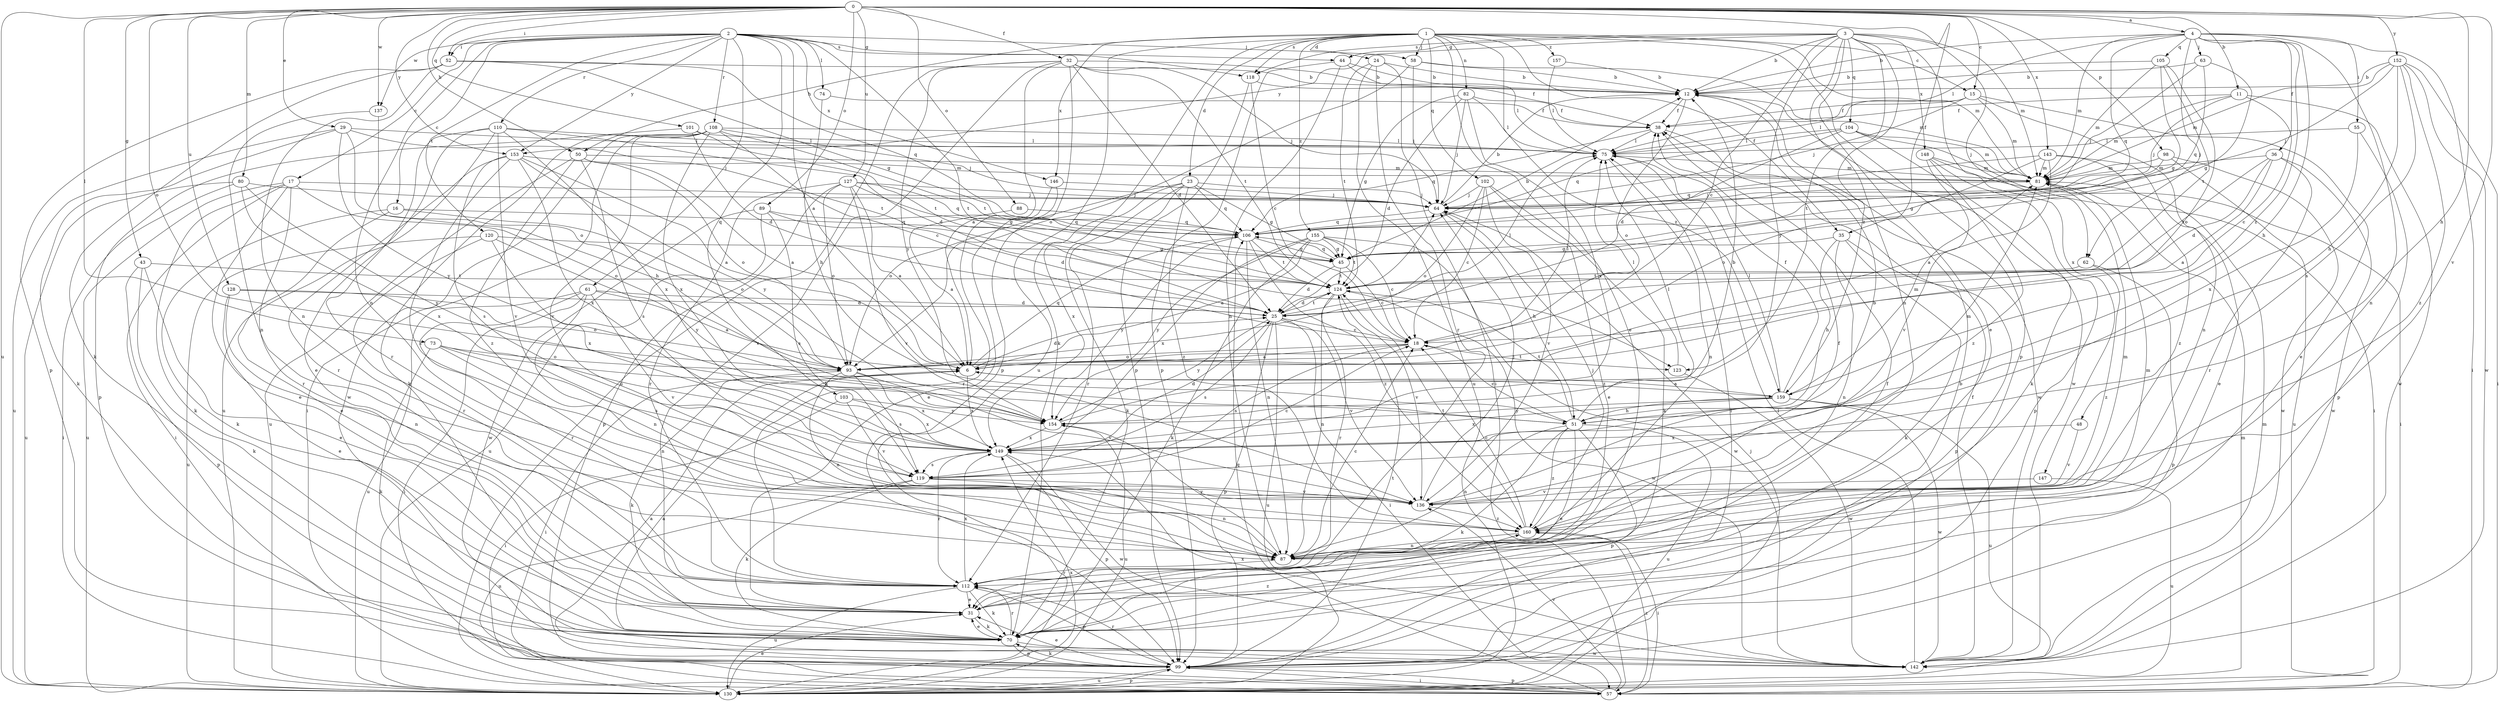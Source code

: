 strict digraph  {
0;
1;
2;
3;
4;
6;
11;
12;
15;
16;
17;
18;
23;
24;
25;
29;
31;
32;
35;
36;
38;
43;
44;
45;
48;
50;
51;
52;
55;
57;
58;
61;
62;
63;
64;
70;
73;
74;
75;
80;
81;
82;
87;
88;
89;
93;
98;
99;
101;
102;
103;
104;
105;
106;
108;
110;
112;
118;
119;
120;
123;
124;
127;
128;
130;
136;
137;
142;
143;
146;
147;
148;
149;
152;
153;
154;
155;
157;
159;
160;
0 -> 4  [label=a];
0 -> 11  [label=b];
0 -> 15  [label=c];
0 -> 29  [label=e];
0 -> 32  [label=f];
0 -> 35  [label=f];
0 -> 43  [label=g];
0 -> 48  [label=h];
0 -> 50  [label=h];
0 -> 52  [label=i];
0 -> 73  [label=l];
0 -> 80  [label=m];
0 -> 88  [label=o];
0 -> 89  [label=o];
0 -> 93  [label=o];
0 -> 98  [label=p];
0 -> 101  [label=q];
0 -> 127  [label=u];
0 -> 128  [label=u];
0 -> 130  [label=u];
0 -> 136  [label=v];
0 -> 137  [label=w];
0 -> 143  [label=x];
0 -> 152  [label=y];
0 -> 153  [label=y];
1 -> 15  [label=c];
1 -> 23  [label=d];
1 -> 24  [label=d];
1 -> 31  [label=e];
1 -> 35  [label=f];
1 -> 50  [label=h];
1 -> 58  [label=j];
1 -> 70  [label=k];
1 -> 81  [label=m];
1 -> 82  [label=n];
1 -> 99  [label=p];
1 -> 102  [label=q];
1 -> 118  [label=s];
1 -> 130  [label=u];
1 -> 146  [label=x];
1 -> 155  [label=z];
1 -> 157  [label=z];
1 -> 159  [label=z];
2 -> 6  [label=a];
2 -> 16  [label=c];
2 -> 17  [label=c];
2 -> 44  [label=g];
2 -> 52  [label=i];
2 -> 58  [label=j];
2 -> 61  [label=j];
2 -> 74  [label=l];
2 -> 87  [label=n];
2 -> 103  [label=q];
2 -> 108  [label=r];
2 -> 110  [label=r];
2 -> 118  [label=s];
2 -> 120  [label=t];
2 -> 123  [label=t];
2 -> 137  [label=w];
2 -> 146  [label=x];
2 -> 153  [label=y];
3 -> 12  [label=b];
3 -> 18  [label=c];
3 -> 31  [label=e];
3 -> 44  [label=g];
3 -> 62  [label=j];
3 -> 81  [label=m];
3 -> 87  [label=n];
3 -> 104  [label=q];
3 -> 118  [label=s];
3 -> 123  [label=t];
3 -> 147  [label=x];
3 -> 148  [label=x];
3 -> 153  [label=y];
3 -> 154  [label=y];
3 -> 159  [label=z];
4 -> 12  [label=b];
4 -> 36  [label=f];
4 -> 51  [label=h];
4 -> 55  [label=i];
4 -> 57  [label=i];
4 -> 62  [label=j];
4 -> 63  [label=j];
4 -> 75  [label=l];
4 -> 81  [label=m];
4 -> 87  [label=n];
4 -> 105  [label=q];
4 -> 106  [label=q];
4 -> 159  [label=z];
6 -> 25  [label=d];
6 -> 70  [label=k];
6 -> 106  [label=q];
6 -> 149  [label=x];
6 -> 159  [label=z];
11 -> 18  [label=c];
11 -> 38  [label=f];
11 -> 64  [label=j];
11 -> 81  [label=m];
11 -> 142  [label=w];
12 -> 38  [label=f];
12 -> 93  [label=o];
12 -> 142  [label=w];
15 -> 31  [label=e];
15 -> 38  [label=f];
15 -> 64  [label=j];
15 -> 75  [label=l];
15 -> 81  [label=m];
15 -> 87  [label=n];
16 -> 31  [label=e];
16 -> 70  [label=k];
16 -> 93  [label=o];
16 -> 106  [label=q];
17 -> 31  [label=e];
17 -> 57  [label=i];
17 -> 64  [label=j];
17 -> 70  [label=k];
17 -> 93  [label=o];
17 -> 112  [label=r];
17 -> 130  [label=u];
18 -> 6  [label=a];
18 -> 75  [label=l];
18 -> 93  [label=o];
18 -> 119  [label=s];
18 -> 123  [label=t];
23 -> 45  [label=g];
23 -> 64  [label=j];
23 -> 70  [label=k];
23 -> 93  [label=o];
23 -> 106  [label=q];
23 -> 112  [label=r];
23 -> 149  [label=x];
23 -> 160  [label=z];
24 -> 12  [label=b];
24 -> 57  [label=i];
24 -> 112  [label=r];
24 -> 124  [label=t];
24 -> 130  [label=u];
25 -> 18  [label=c];
25 -> 57  [label=i];
25 -> 75  [label=l];
25 -> 99  [label=p];
25 -> 119  [label=s];
25 -> 124  [label=t];
25 -> 130  [label=u];
25 -> 136  [label=v];
25 -> 154  [label=y];
29 -> 51  [label=h];
29 -> 70  [label=k];
29 -> 75  [label=l];
29 -> 124  [label=t];
29 -> 130  [label=u];
29 -> 154  [label=y];
31 -> 70  [label=k];
32 -> 6  [label=a];
32 -> 12  [label=b];
32 -> 25  [label=d];
32 -> 31  [label=e];
32 -> 64  [label=j];
32 -> 99  [label=p];
32 -> 124  [label=t];
32 -> 130  [label=u];
32 -> 154  [label=y];
35 -> 45  [label=g];
35 -> 51  [label=h];
35 -> 70  [label=k];
35 -> 87  [label=n];
35 -> 99  [label=p];
36 -> 6  [label=a];
36 -> 25  [label=d];
36 -> 81  [label=m];
36 -> 112  [label=r];
36 -> 124  [label=t];
36 -> 142  [label=w];
38 -> 75  [label=l];
38 -> 106  [label=q];
38 -> 142  [label=w];
43 -> 31  [label=e];
43 -> 70  [label=k];
43 -> 99  [label=p];
43 -> 124  [label=t];
44 -> 12  [label=b];
44 -> 75  [label=l];
44 -> 87  [label=n];
44 -> 99  [label=p];
45 -> 12  [label=b];
45 -> 18  [label=c];
45 -> 25  [label=d];
45 -> 106  [label=q];
45 -> 124  [label=t];
48 -> 136  [label=v];
48 -> 149  [label=x];
50 -> 6  [label=a];
50 -> 81  [label=m];
50 -> 93  [label=o];
50 -> 119  [label=s];
50 -> 130  [label=u];
50 -> 160  [label=z];
51 -> 18  [label=c];
51 -> 31  [label=e];
51 -> 70  [label=k];
51 -> 75  [label=l];
51 -> 87  [label=n];
51 -> 99  [label=p];
51 -> 124  [label=t];
51 -> 130  [label=u];
51 -> 160  [label=z];
52 -> 12  [label=b];
52 -> 45  [label=g];
52 -> 70  [label=k];
52 -> 87  [label=n];
52 -> 99  [label=p];
52 -> 106  [label=q];
55 -> 75  [label=l];
55 -> 99  [label=p];
55 -> 149  [label=x];
57 -> 99  [label=p];
57 -> 106  [label=q];
57 -> 136  [label=v];
57 -> 160  [label=z];
58 -> 12  [label=b];
58 -> 64  [label=j];
58 -> 81  [label=m];
58 -> 93  [label=o];
61 -> 6  [label=a];
61 -> 25  [label=d];
61 -> 57  [label=i];
61 -> 87  [label=n];
61 -> 112  [label=r];
61 -> 130  [label=u];
61 -> 136  [label=v];
62 -> 99  [label=p];
62 -> 124  [label=t];
62 -> 160  [label=z];
63 -> 12  [label=b];
63 -> 45  [label=g];
63 -> 64  [label=j];
63 -> 106  [label=q];
64 -> 12  [label=b];
64 -> 51  [label=h];
64 -> 106  [label=q];
70 -> 31  [label=e];
70 -> 38  [label=f];
70 -> 99  [label=p];
70 -> 112  [label=r];
70 -> 142  [label=w];
70 -> 160  [label=z];
73 -> 51  [label=h];
73 -> 70  [label=k];
73 -> 87  [label=n];
73 -> 93  [label=o];
73 -> 119  [label=s];
74 -> 38  [label=f];
74 -> 51  [label=h];
75 -> 81  [label=m];
75 -> 87  [label=n];
80 -> 57  [label=i];
80 -> 64  [label=j];
80 -> 130  [label=u];
80 -> 149  [label=x];
80 -> 154  [label=y];
81 -> 64  [label=j];
82 -> 25  [label=d];
82 -> 38  [label=f];
82 -> 45  [label=g];
82 -> 64  [label=j];
82 -> 75  [label=l];
82 -> 149  [label=x];
87 -> 18  [label=c];
87 -> 38  [label=f];
87 -> 81  [label=m];
87 -> 112  [label=r];
87 -> 154  [label=y];
88 -> 6  [label=a];
88 -> 106  [label=q];
89 -> 25  [label=d];
89 -> 106  [label=q];
89 -> 119  [label=s];
89 -> 130  [label=u];
89 -> 142  [label=w];
93 -> 57  [label=i];
93 -> 87  [label=n];
93 -> 119  [label=s];
93 -> 136  [label=v];
93 -> 149  [label=x];
98 -> 45  [label=g];
98 -> 81  [label=m];
98 -> 130  [label=u];
98 -> 142  [label=w];
99 -> 6  [label=a];
99 -> 12  [label=b];
99 -> 31  [label=e];
99 -> 57  [label=i];
99 -> 70  [label=k];
99 -> 75  [label=l];
99 -> 112  [label=r];
99 -> 124  [label=t];
99 -> 130  [label=u];
101 -> 25  [label=d];
101 -> 75  [label=l];
101 -> 99  [label=p];
101 -> 124  [label=t];
102 -> 18  [label=c];
102 -> 31  [label=e];
102 -> 64  [label=j];
102 -> 70  [label=k];
102 -> 93  [label=o];
102 -> 136  [label=v];
103 -> 57  [label=i];
103 -> 136  [label=v];
103 -> 149  [label=x];
103 -> 154  [label=y];
104 -> 25  [label=d];
104 -> 57  [label=i];
104 -> 70  [label=k];
104 -> 75  [label=l];
104 -> 81  [label=m];
104 -> 106  [label=q];
105 -> 12  [label=b];
105 -> 45  [label=g];
105 -> 81  [label=m];
105 -> 93  [label=o];
105 -> 124  [label=t];
106 -> 45  [label=g];
106 -> 87  [label=n];
106 -> 124  [label=t];
106 -> 154  [label=y];
106 -> 160  [label=z];
108 -> 18  [label=c];
108 -> 57  [label=i];
108 -> 64  [label=j];
108 -> 70  [label=k];
108 -> 75  [label=l];
108 -> 124  [label=t];
108 -> 136  [label=v];
108 -> 142  [label=w];
108 -> 149  [label=x];
110 -> 25  [label=d];
110 -> 31  [label=e];
110 -> 75  [label=l];
110 -> 112  [label=r];
110 -> 130  [label=u];
110 -> 136  [label=v];
110 -> 149  [label=x];
112 -> 31  [label=e];
112 -> 70  [label=k];
112 -> 99  [label=p];
112 -> 130  [label=u];
112 -> 149  [label=x];
118 -> 18  [label=c];
118 -> 38  [label=f];
118 -> 99  [label=p];
119 -> 18  [label=c];
119 -> 70  [label=k];
119 -> 87  [label=n];
119 -> 130  [label=u];
119 -> 136  [label=v];
120 -> 45  [label=g];
120 -> 112  [label=r];
120 -> 130  [label=u];
120 -> 149  [label=x];
120 -> 154  [label=y];
123 -> 75  [label=l];
123 -> 142  [label=w];
124 -> 25  [label=d];
124 -> 64  [label=j];
124 -> 87  [label=n];
124 -> 112  [label=r];
124 -> 136  [label=v];
124 -> 142  [label=w];
127 -> 6  [label=a];
127 -> 45  [label=g];
127 -> 64  [label=j];
127 -> 93  [label=o];
127 -> 99  [label=p];
127 -> 106  [label=q];
127 -> 112  [label=r];
127 -> 136  [label=v];
128 -> 25  [label=d];
128 -> 31  [label=e];
128 -> 87  [label=n];
128 -> 93  [label=o];
130 -> 31  [label=e];
130 -> 64  [label=j];
130 -> 81  [label=m];
130 -> 99  [label=p];
130 -> 149  [label=x];
136 -> 12  [label=b];
136 -> 64  [label=j];
136 -> 160  [label=z];
137 -> 87  [label=n];
137 -> 93  [label=o];
142 -> 6  [label=a];
142 -> 38  [label=f];
142 -> 75  [label=l];
142 -> 81  [label=m];
142 -> 149  [label=x];
143 -> 6  [label=a];
143 -> 31  [label=e];
143 -> 81  [label=m];
143 -> 93  [label=o];
143 -> 106  [label=q];
143 -> 160  [label=z];
146 -> 31  [label=e];
146 -> 64  [label=j];
146 -> 112  [label=r];
147 -> 130  [label=u];
147 -> 136  [label=v];
148 -> 57  [label=i];
148 -> 81  [label=m];
148 -> 99  [label=p];
148 -> 136  [label=v];
148 -> 160  [label=z];
149 -> 25  [label=d];
149 -> 81  [label=m];
149 -> 99  [label=p];
149 -> 112  [label=r];
149 -> 119  [label=s];
149 -> 142  [label=w];
152 -> 12  [label=b];
152 -> 51  [label=h];
152 -> 57  [label=i];
152 -> 64  [label=j];
152 -> 81  [label=m];
152 -> 119  [label=s];
152 -> 142  [label=w];
152 -> 160  [label=z];
153 -> 6  [label=a];
153 -> 81  [label=m];
153 -> 112  [label=r];
153 -> 119  [label=s];
153 -> 149  [label=x];
153 -> 154  [label=y];
153 -> 160  [label=z];
154 -> 12  [label=b];
154 -> 130  [label=u];
154 -> 149  [label=x];
155 -> 6  [label=a];
155 -> 18  [label=c];
155 -> 45  [label=g];
155 -> 70  [label=k];
155 -> 124  [label=t];
155 -> 142  [label=w];
155 -> 149  [label=x];
155 -> 154  [label=y];
157 -> 12  [label=b];
157 -> 75  [label=l];
159 -> 6  [label=a];
159 -> 38  [label=f];
159 -> 51  [label=h];
159 -> 75  [label=l];
159 -> 81  [label=m];
159 -> 130  [label=u];
159 -> 142  [label=w];
159 -> 149  [label=x];
159 -> 154  [label=y];
160 -> 18  [label=c];
160 -> 57  [label=i];
160 -> 64  [label=j];
160 -> 81  [label=m];
160 -> 87  [label=n];
160 -> 124  [label=t];
}
